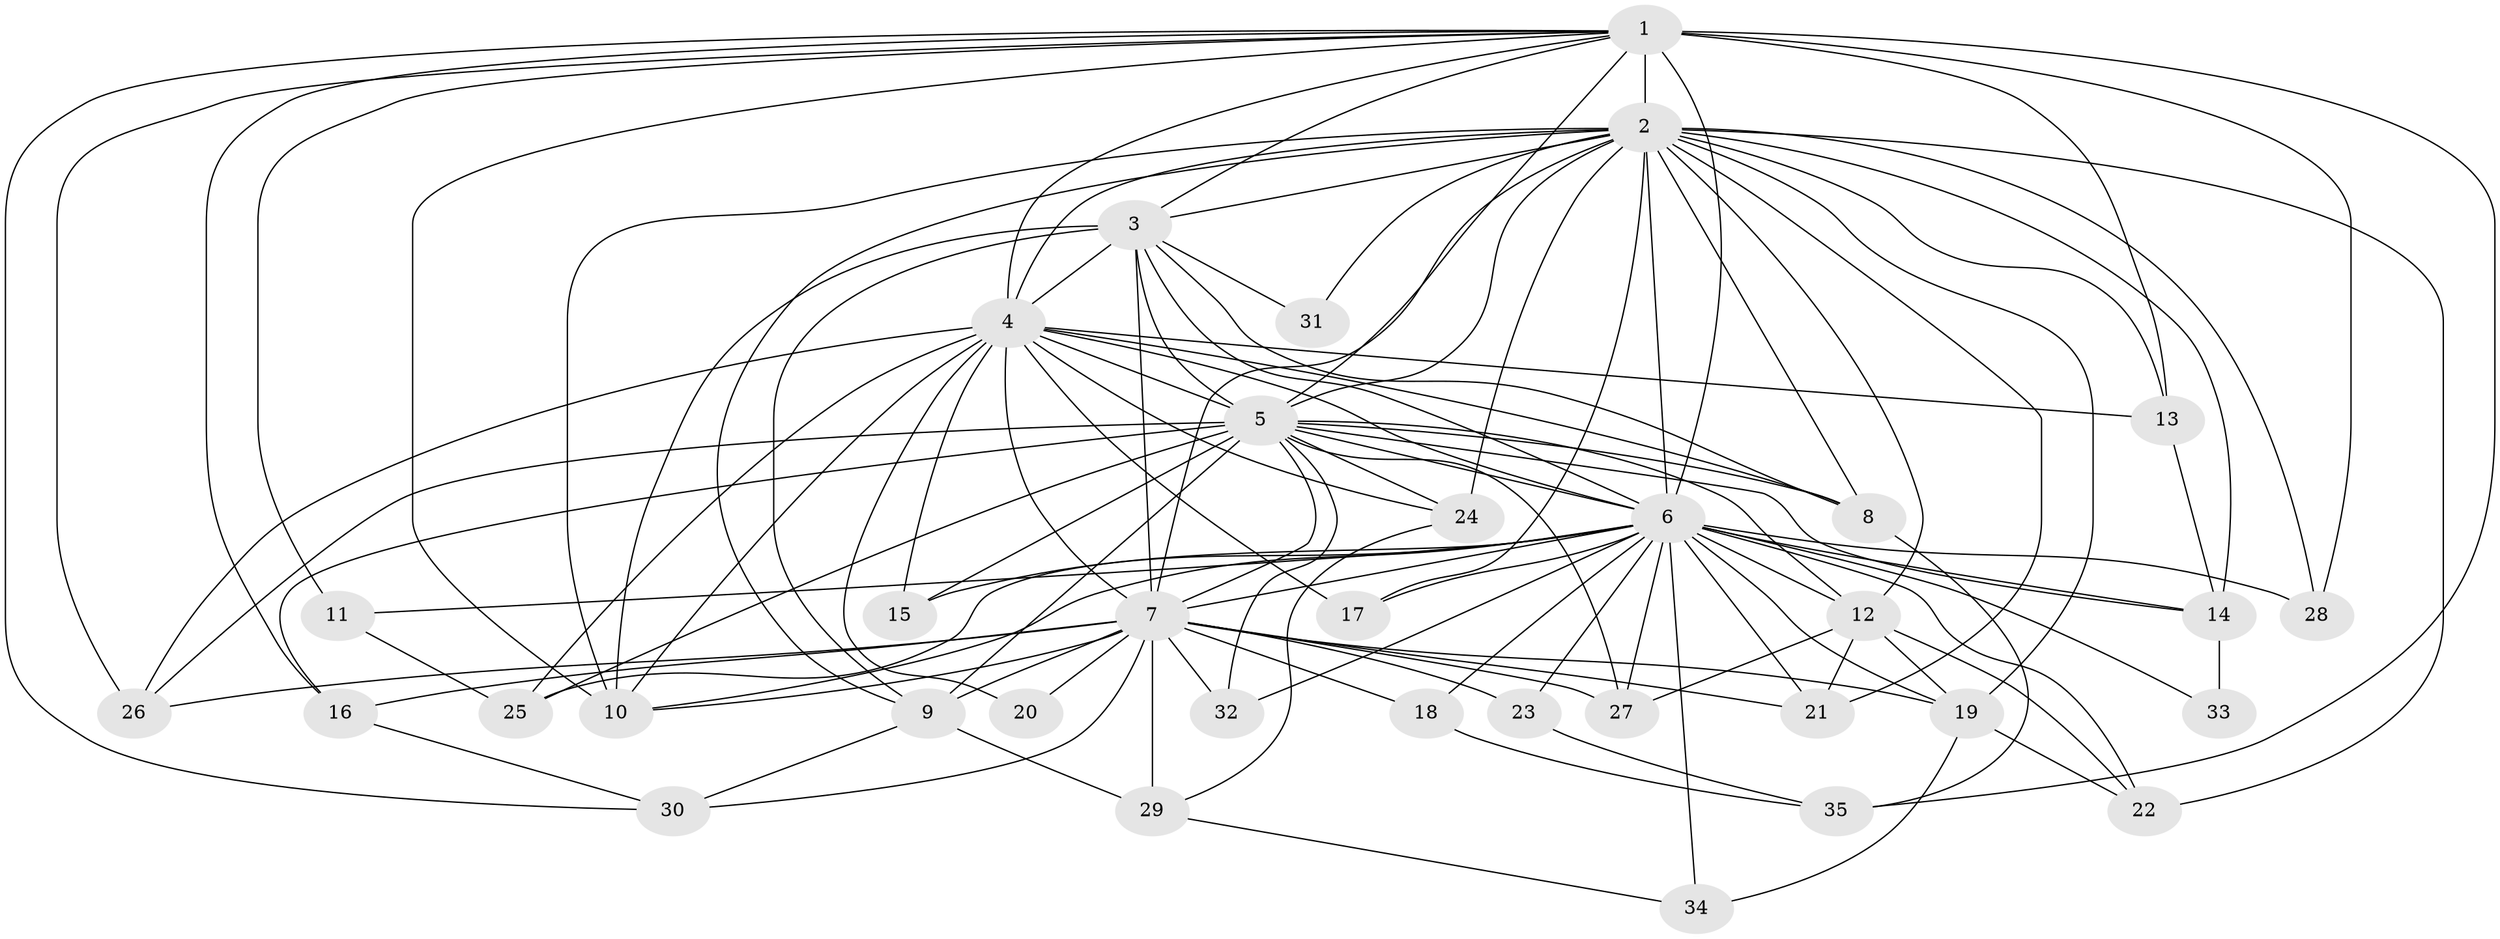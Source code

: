 // original degree distribution, {17: 0.009009009009009009, 18: 0.036036036036036036, 30: 0.009009009009009009, 16: 0.009009009009009009, 25: 0.009009009009009009, 23: 0.009009009009009009, 27: 0.009009009009009009, 8: 0.009009009009009009, 2: 0.46846846846846846, 5: 0.06306306306306306, 6: 0.009009009009009009, 3: 0.26126126126126126, 4: 0.0990990990990991}
// Generated by graph-tools (version 1.1) at 2025/49/03/04/25 22:49:53]
// undirected, 35 vertices, 112 edges
graph export_dot {
  node [color=gray90,style=filled];
  1;
  2;
  3;
  4;
  5;
  6;
  7;
  8;
  9;
  10;
  11;
  12;
  13;
  14;
  15;
  16;
  17;
  18;
  19;
  20;
  21;
  22;
  23;
  24;
  25;
  26;
  27;
  28;
  29;
  30;
  31;
  32;
  33;
  34;
  35;
  1 -- 2 [weight=4.0];
  1 -- 3 [weight=3.0];
  1 -- 4 [weight=5.0];
  1 -- 5 [weight=2.0];
  1 -- 6 [weight=13.0];
  1 -- 10 [weight=1.0];
  1 -- 11 [weight=2.0];
  1 -- 13 [weight=1.0];
  1 -- 16 [weight=1.0];
  1 -- 26 [weight=1.0];
  1 -- 28 [weight=1.0];
  1 -- 30 [weight=1.0];
  1 -- 35 [weight=1.0];
  2 -- 3 [weight=2.0];
  2 -- 4 [weight=4.0];
  2 -- 5 [weight=2.0];
  2 -- 6 [weight=5.0];
  2 -- 7 [weight=1.0];
  2 -- 8 [weight=2.0];
  2 -- 9 [weight=1.0];
  2 -- 10 [weight=3.0];
  2 -- 12 [weight=1.0];
  2 -- 13 [weight=1.0];
  2 -- 14 [weight=1.0];
  2 -- 17 [weight=1.0];
  2 -- 19 [weight=5.0];
  2 -- 21 [weight=1.0];
  2 -- 22 [weight=3.0];
  2 -- 24 [weight=1.0];
  2 -- 28 [weight=1.0];
  2 -- 31 [weight=2.0];
  3 -- 4 [weight=2.0];
  3 -- 5 [weight=1.0];
  3 -- 6 [weight=5.0];
  3 -- 7 [weight=13.0];
  3 -- 8 [weight=1.0];
  3 -- 9 [weight=1.0];
  3 -- 10 [weight=1.0];
  3 -- 31 [weight=1.0];
  4 -- 5 [weight=3.0];
  4 -- 6 [weight=5.0];
  4 -- 7 [weight=1.0];
  4 -- 8 [weight=1.0];
  4 -- 10 [weight=1.0];
  4 -- 13 [weight=2.0];
  4 -- 15 [weight=1.0];
  4 -- 17 [weight=1.0];
  4 -- 20 [weight=1.0];
  4 -- 24 [weight=2.0];
  4 -- 25 [weight=1.0];
  4 -- 26 [weight=1.0];
  5 -- 6 [weight=2.0];
  5 -- 7 [weight=2.0];
  5 -- 8 [weight=1.0];
  5 -- 9 [weight=1.0];
  5 -- 12 [weight=1.0];
  5 -- 14 [weight=1.0];
  5 -- 15 [weight=1.0];
  5 -- 16 [weight=2.0];
  5 -- 24 [weight=1.0];
  5 -- 25 [weight=1.0];
  5 -- 26 [weight=1.0];
  5 -- 27 [weight=1.0];
  5 -- 32 [weight=2.0];
  6 -- 7 [weight=1.0];
  6 -- 10 [weight=1.0];
  6 -- 11 [weight=2.0];
  6 -- 12 [weight=2.0];
  6 -- 14 [weight=1.0];
  6 -- 15 [weight=1.0];
  6 -- 17 [weight=1.0];
  6 -- 18 [weight=3.0];
  6 -- 19 [weight=2.0];
  6 -- 21 [weight=1.0];
  6 -- 22 [weight=1.0];
  6 -- 23 [weight=5.0];
  6 -- 25 [weight=2.0];
  6 -- 27 [weight=1.0];
  6 -- 28 [weight=1.0];
  6 -- 32 [weight=2.0];
  6 -- 33 [weight=1.0];
  6 -- 34 [weight=2.0];
  7 -- 9 [weight=1.0];
  7 -- 10 [weight=1.0];
  7 -- 16 [weight=2.0];
  7 -- 18 [weight=1.0];
  7 -- 19 [weight=1.0];
  7 -- 20 [weight=2.0];
  7 -- 21 [weight=1.0];
  7 -- 23 [weight=1.0];
  7 -- 26 [weight=1.0];
  7 -- 27 [weight=1.0];
  7 -- 29 [weight=1.0];
  7 -- 30 [weight=1.0];
  7 -- 32 [weight=1.0];
  8 -- 35 [weight=1.0];
  9 -- 29 [weight=2.0];
  9 -- 30 [weight=1.0];
  11 -- 25 [weight=1.0];
  12 -- 19 [weight=1.0];
  12 -- 21 [weight=1.0];
  12 -- 22 [weight=1.0];
  12 -- 27 [weight=1.0];
  13 -- 14 [weight=1.0];
  14 -- 33 [weight=1.0];
  16 -- 30 [weight=1.0];
  18 -- 35 [weight=1.0];
  19 -- 22 [weight=2.0];
  19 -- 34 [weight=1.0];
  23 -- 35 [weight=1.0];
  24 -- 29 [weight=1.0];
  29 -- 34 [weight=1.0];
}
